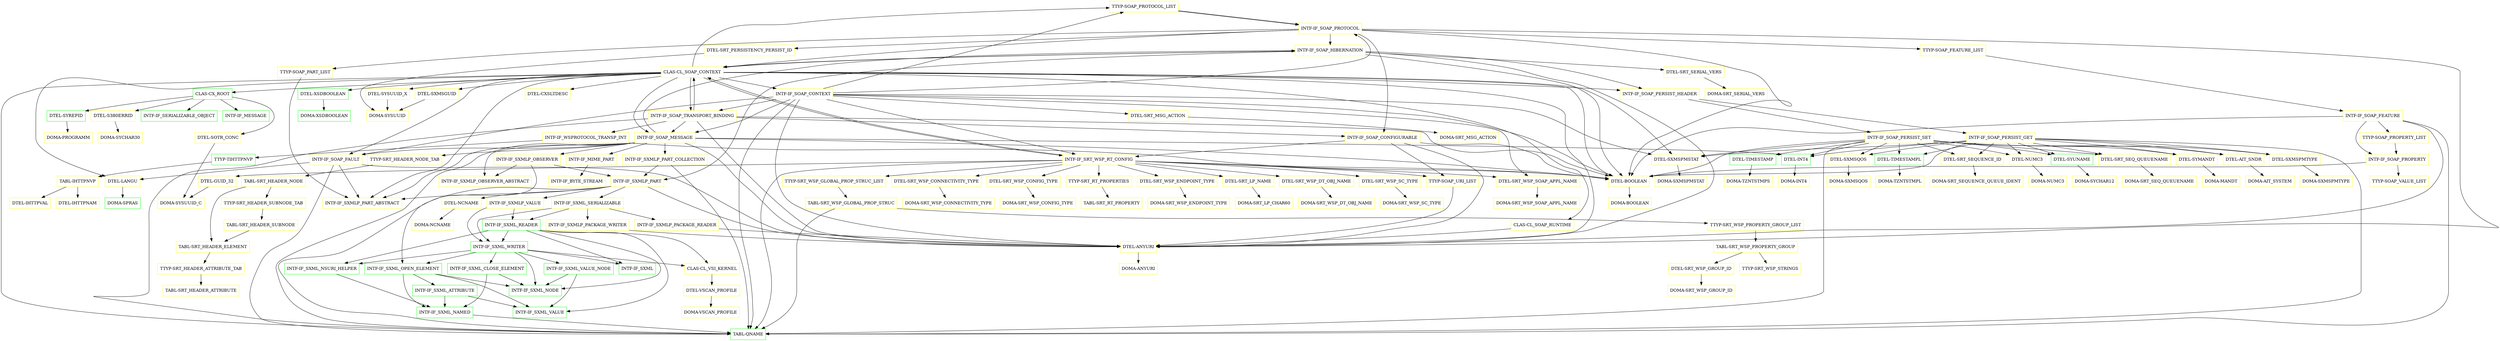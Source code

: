 digraph G {
  "TTYP-SOAP_PROTOCOL_LIST" [shape=box,color=yellow];
  "INTF-IF_SOAP_PROTOCOL" [shape=box,color=yellow,URL="./INTF_IF_SOAP_PROTOCOL.html"];
  "INTF-IF_SOAP_HIBERNATION" [shape=box,color=yellow,URL="./INTF_IF_SOAP_HIBERNATION.html"];
  "CLAS-CL_SOAP_CONTEXT" [shape=box,color=yellow,URL="./CLAS_CL_SOAP_CONTEXT.html"];
  "INTF-IF_SRT_WSP_RT_CONFIG" [shape=box,color=yellow,URL="./INTF_IF_SRT_WSP_RT_CONFIG.html"];
  "TTYP-SRT_WSP_GLOBAL_PROP_STRUC_LIST" [shape=box,color=yellow,URL="./TTYP_SRT_WSP_GLOBAL_PROP_STRUC_LIST.html"];
  "TABL-SRT_WSP_GLOBAL_PROP_STRUC" [shape=box,color=yellow,URL="./TABL_SRT_WSP_GLOBAL_PROP_STRUC.html"];
  "TTYP-SRT_WSP_PROPERTY_GROUP_LIST" [shape=box,color=yellow,URL="./TTYP_SRT_WSP_PROPERTY_GROUP_LIST.html"];
  "TABL-SRT_WSP_PROPERTY_GROUP" [shape=box,color=yellow,URL="./TABL_SRT_WSP_PROPERTY_GROUP.html"];
  "TTYP-SRT_WSP_STRINGS" [shape=box,color=yellow,URL="./TTYP_SRT_WSP_STRINGS.html"];
  "DTEL-SRT_WSP_GROUP_ID" [shape=box,color=yellow,URL="./DTEL_SRT_WSP_GROUP_ID.html"];
  "DOMA-SRT_WSP_GROUP_ID" [shape=box,color=yellow,URL="./DOMA_SRT_WSP_GROUP_ID.html"];
  "TABL-QNAME" [shape=box,color=green,URL="./TABL_QNAME.html"];
  "TTYP-SRT_RT_PROPERTIES" [shape=box,color=yellow,URL="./TTYP_SRT_RT_PROPERTIES.html"];
  "TABL-SRT_RT_PROPERTY" [shape=box,color=yellow,URL="./TABL_SRT_RT_PROPERTY.html"];
  "TTYP-SOAP_URI_LIST" [shape=box,color=yellow,URL="./TTYP_SOAP_URI_LIST.html"];
  "DTEL-ANYURI" [shape=box,color=yellow,URL="./DTEL_ANYURI.html"];
  "DOMA-ANYURI" [shape=box,color=yellow,URL="./DOMA_ANYURI.html"];
  "DTEL-BOOLEAN" [shape=box,color=yellow,URL="./DTEL_BOOLEAN.html"];
  "DOMA-BOOLEAN" [shape=box,color=yellow,URL="./DOMA_BOOLEAN.html"];
  "DTEL-SRT_WSP_ENDPOINT_TYPE" [shape=box,color=yellow,URL="./DTEL_SRT_WSP_ENDPOINT_TYPE.html"];
  "DOMA-SRT_WSP_ENDPOINT_TYPE" [shape=box,color=yellow,URL="./DOMA_SRT_WSP_ENDPOINT_TYPE.html"];
  "DTEL-SRT_WSP_SOAP_APPL_NAME" [shape=box,color=yellow,URL="./DTEL_SRT_WSP_SOAP_APPL_NAME.html"];
  "DOMA-SRT_WSP_SOAP_APPL_NAME" [shape=box,color=yellow,URL="./DOMA_SRT_WSP_SOAP_APPL_NAME.html"];
  "DTEL-SRT_LP_NAME" [shape=box,color=yellow,URL="./DTEL_SRT_LP_NAME.html"];
  "DOMA-SRT_LP_CHAR60" [shape=box,color=yellow,URL="./DOMA_SRT_LP_CHAR60.html"];
  "DTEL-SRT_WSP_DT_OBJ_NAME" [shape=box,color=yellow,URL="./DTEL_SRT_WSP_DT_OBJ_NAME.html"];
  "DOMA-SRT_WSP_DT_OBJ_NAME" [shape=box,color=yellow,URL="./DOMA_SRT_WSP_DT_OBJ_NAME.html"];
  "DTEL-GUID_32" [shape=box,color=yellow,URL="./DTEL_GUID_32.html"];
  "DOMA-SYSUUID_C" [shape=box,color=yellow,URL="./DOMA_SYSUUID_C.html"];
  "DTEL-SRT_WSP_SC_TYPE" [shape=box,color=yellow,URL="./DTEL_SRT_WSP_SC_TYPE.html"];
  "DOMA-SRT_WSP_SC_TYPE" [shape=box,color=yellow,URL="./DOMA_SRT_WSP_SC_TYPE.html"];
  "DTEL-SRT_WSP_CONNECTIVITY_TYPE" [shape=box,color=yellow,URL="./DTEL_SRT_WSP_CONNECTIVITY_TYPE.html"];
  "DOMA-SRT_WSP_CONNECTIVITY_TYPE" [shape=box,color=yellow,URL="./DOMA_SRT_WSP_CONNECTIVITY_TYPE.html"];
  "DTEL-SRT_WSP_CONFIG_TYPE" [shape=box,color=yellow,URL="./DTEL_SRT_WSP_CONFIG_TYPE.html"];
  "DOMA-SRT_WSP_CONFIG_TYPE" [shape=box,color=yellow,URL="./DOMA_SRT_WSP_CONFIG_TYPE.html"];
  "CLAS-CX_ROOT" [shape=box,color=green,URL="./CLAS_CX_ROOT.html"];
  "INTF-IF_SERIALIZABLE_OBJECT" [shape=box,color=green,URL="./INTF_IF_SERIALIZABLE_OBJECT.html"];
  "INTF-IF_MESSAGE" [shape=box,color=green,URL="./INTF_IF_MESSAGE.html"];
  "DTEL-SYREPID" [shape=box,color=green,URL="./DTEL_SYREPID.html"];
  "DOMA-PROGRAMM" [shape=box,color=yellow,URL="./DOMA_PROGRAMM.html"];
  "DTEL-S380ERRID" [shape=box,color=yellow,URL="./DTEL_S380ERRID.html"];
  "DOMA-SYCHAR30" [shape=box,color=yellow,URL="./DOMA_SYCHAR30.html"];
  "DTEL-SOTR_CONC" [shape=box,color=yellow,URL="./DTEL_SOTR_CONC.html"];
  "INTF-IF_SXMLP_PART_ABSTRACT" [shape=box,color=yellow,URL="./INTF_IF_SXMLP_PART_ABSTRACT.html"];
  "INTF-IF_SOAP_TRANSPORT_BINDING" [shape=box,color=yellow,URL="./INTF_IF_SOAP_TRANSPORT_BINDING.html"];
  "INTF-IF_WSPROTOCOL_TRANSP_INT" [shape=box,color=yellow,URL="./INTF_IF_WSPROTOCOL_TRANSP_INT.html"];
  "TTYP-TIHTTPNVP" [shape=box,color=green,URL="./TTYP_TIHTTPNVP.html"];
  "TABL-IHTTPNVP" [shape=box,color=yellow,URL="./TABL_IHTTPNVP.html"];
  "DTEL-IHTTPVAL" [shape=box,color=yellow,URL="./DTEL_IHTTPVAL.html"];
  "DTEL-IHTTPNAM" [shape=box,color=yellow,URL="./DTEL_IHTTPNAM.html"];
  "INTF-IF_SOAP_MESSAGE" [shape=box,color=yellow,URL="./INTF_IF_SOAP_MESSAGE.html"];
  "INTF-IF_SXMLP_PART_COLLECTION" [shape=box,color=yellow,URL="./INTF_IF_SXMLP_PART_COLLECTION.html"];
  "INTF-IF_SXMLP_PART" [shape=box,color=yellow,URL="./INTF_IF_SXMLP_PART.html"];
  "INTF-IF_SXML_SERIALIZABLE" [shape=box,color=yellow,URL="./INTF_IF_SXML_SERIALIZABLE.html"];
  "INTF-IF_SXMLP_PACKAGE_READER" [shape=box,color=yellow,URL="./INTF_IF_SXMLP_PACKAGE_READER.html"];
  "INTF-IF_SXML_READER" [shape=box,color=green,URL="./INTF_IF_SXML_READER.html"];
  "CLAS-CL_VSI_KERNEL" [shape=box,color=yellow,URL="./CLAS_CL_VSI_KERNEL.html"];
  "DTEL-VSCAN_PROFILE" [shape=box,color=yellow,URL="./DTEL_VSCAN_PROFILE.html"];
  "DOMA-VSCAN_PROFILE" [shape=box,color=yellow,URL="./DOMA_VSCAN_PROFILE.html"];
  "INTF-IF_SXML_WRITER" [shape=box,color=green,URL="./INTF_IF_SXML_WRITER.html"];
  "INTF-IF_SXML_NODE" [shape=box,color=green,URL="./INTF_IF_SXML_NODE.html"];
  "INTF-IF_SXML_CLOSE_ELEMENT" [shape=box,color=green,URL="./INTF_IF_SXML_CLOSE_ELEMENT.html"];
  "INTF-IF_SXML_NAMED" [shape=box,color=green,URL="./INTF_IF_SXML_NAMED.html"];
  "INTF-IF_SXML_VALUE_NODE" [shape=box,color=green,URL="./INTF_IF_SXML_VALUE_NODE.html"];
  "INTF-IF_SXML_VALUE" [shape=box,color=green,URL="./INTF_IF_SXML_VALUE.html"];
  "INTF-IF_SXML_OPEN_ELEMENT" [shape=box,color=green,URL="./INTF_IF_SXML_OPEN_ELEMENT.html"];
  "INTF-IF_SXML_ATTRIBUTE" [shape=box,color=green,URL="./INTF_IF_SXML_ATTRIBUTE.html"];
  "INTF-IF_SXML_NSURI_HELPER" [shape=box,color=green,URL="./INTF_IF_SXML_NSURI_HELPER.html"];
  "INTF-IF_SXML" [shape=box,color=green,URL="./INTF_IF_SXML.html"];
  "INTF-IF_SXMLP_PACKAGE_WRITER" [shape=box,color=yellow,URL="./INTF_IF_SXMLP_PACKAGE_WRITER.html"];
  "INTF-IF_SXMLP_VALUE" [shape=box,color=yellow,URL="./INTF_IF_SXMLP_VALUE.html"];
  "DTEL-NCNAME" [shape=box,color=yellow,URL="./DTEL_NCNAME.html"];
  "DOMA-NCNAME" [shape=box,color=yellow,URL="./DOMA_NCNAME.html"];
  "INTF-IF_SXMLP_OBSERVER_ABSTRACT" [shape=box,color=yellow,URL="./INTF_IF_SXMLP_OBSERVER_ABSTRACT.html"];
  "INTF-IF_SOAP_FAULT" [shape=box,color=yellow,URL="./INTF_IF_SOAP_FAULT.html"];
  "DTEL-LANGU" [shape=box,color=yellow,URL="./DTEL_LANGU.html"];
  "DOMA-SPRAS" [shape=box,color=green,URL="./DOMA_SPRAS.html"];
  "INTF-IF_MIME_PART" [shape=box,color=yellow,URL="./INTF_IF_MIME_PART.html"];
  "INTF-IF_BYTE_STREAM" [shape=box,color=yellow,URL="./INTF_IF_BYTE_STREAM.html"];
  "INTF-IF_SXMLP_OBSERVER" [shape=box,color=yellow,URL="./INTF_IF_SXMLP_OBSERVER.html"];
  "DTEL-INT4" [shape=box,color=green,URL="./DTEL_INT4.html"];
  "DOMA-INT4" [shape=box,color=yellow,URL="./DOMA_INT4.html"];
  "TTYP-SRT_HEADER_NODE_TAB" [shape=box,color=yellow,URL="./TTYP_SRT_HEADER_NODE_TAB.html"];
  "TABL-SRT_HEADER_NODE" [shape=box,color=yellow,URL="./TABL_SRT_HEADER_NODE.html"];
  "TTYP-SRT_HEADER_SUBNODE_TAB" [shape=box,color=yellow,URL="./TTYP_SRT_HEADER_SUBNODE_TAB.html"];
  "TABL-SRT_HEADER_SUBNODE" [shape=box,color=yellow,URL="./TABL_SRT_HEADER_SUBNODE.html"];
  "TABL-SRT_HEADER_ELEMENT" [shape=box,color=yellow,URL="./TABL_SRT_HEADER_ELEMENT.html"];
  "TTYP-SRT_HEADER_ATTRIBUTE_TAB" [shape=box,color=yellow,URL="./TTYP_SRT_HEADER_ATTRIBUTE_TAB.html"];
  "TABL-SRT_HEADER_ATTRIBUTE" [shape=box,color=yellow,URL="./TABL_SRT_HEADER_ATTRIBUTE.html"];
  "INTF-IF_SOAP_CONFIGURABLE" [shape=box,color=yellow,URL="./INTF_IF_SOAP_CONFIGURABLE.html"];
  "INTF-IF_SOAP_PERSIST_HEADER" [shape=box,color=yellow,URL="./INTF_IF_SOAP_PERSIST_HEADER.html"];
  "INTF-IF_SOAP_PERSIST_SET" [shape=box,color=yellow,URL="./INTF_IF_SOAP_PERSIST_SET.html"];
  "DTEL-NUMC3" [shape=box,color=yellow,URL="./DTEL_NUMC3.html"];
  "DOMA-NUMC3" [shape=box,color=yellow,URL="./DOMA_NUMC3.html"];
  "DTEL-TIMESTAMP" [shape=box,color=green,URL="./DTEL_TIMESTAMP.html"];
  "DOMA-TZNTSTMPS" [shape=box,color=yellow,URL="./DOMA_TZNTSTMPS.html"];
  "DTEL-SRT_SEQUENCE_ID" [shape=box,color=yellow,URL="./DTEL_SRT_SEQUENCE_ID.html"];
  "DOMA-SRT_SEQUENCE_QUEUE_IDENT" [shape=box,color=yellow,URL="./DOMA_SRT_SEQUENCE_QUEUE_IDENT.html"];
  "DTEL-SYUNAME" [shape=box,color=green,URL="./DTEL_SYUNAME.html"];
  "DOMA-SYCHAR12" [shape=box,color=yellow,URL="./DOMA_SYCHAR12.html"];
  "DTEL-SRT_SEQ_QUEUENAME" [shape=box,color=yellow,URL="./DTEL_SRT_SEQ_QUEUENAME.html"];
  "DOMA-SRT_SEQ_QUEUENAME" [shape=box,color=yellow,URL="./DOMA_SRT_SEQ_QUEUENAME.html"];
  "DTEL-SYMANDT" [shape=box,color=yellow,URL="./DTEL_SYMANDT.html"];
  "DOMA-MANDT" [shape=box,color=yellow,URL="./DOMA_MANDT.html"];
  "DTEL-AIT_SNDR" [shape=box,color=yellow,URL="./DTEL_AIT_SNDR.html"];
  "DOMA-AIT_SYSTEM" [shape=box,color=yellow,URL="./DOMA_AIT_SYSTEM.html"];
  "DTEL-SXMSQOS" [shape=box,color=yellow,URL="./DTEL_SXMSQOS.html"];
  "DOMA-SXMSQOS" [shape=box,color=yellow,URL="./DOMA_SXMSQOS.html"];
  "DTEL-SXMSPMTYPE" [shape=box,color=yellow,URL="./DTEL_SXMSPMTYPE.html"];
  "DOMA-SXMSPMTYPE" [shape=box,color=yellow,URL="./DOMA_SXMSPMTYPE.html"];
  "DTEL-SXMSPMSTAT" [shape=box,color=yellow,URL="./DTEL_SXMSPMSTAT.html"];
  "DOMA-SXMSPMSTAT" [shape=box,color=yellow,URL="./DOMA_SXMSPMSTAT.html"];
  "DTEL-TIMESTAMPL" [shape=box,color=green,URL="./DTEL_TIMESTAMPL.html"];
  "DOMA-TZNTSTMPL" [shape=box,color=yellow,URL="./DOMA_TZNTSTMPL.html"];
  "INTF-IF_SOAP_PERSIST_GET" [shape=box,color=yellow,URL="./INTF_IF_SOAP_PERSIST_GET.html"];
  "INTF-IF_SOAP_CONTEXT" [shape=box,color=yellow,URL="./INTF_IF_SOAP_CONTEXT.html"];
  "TTYP-SOAP_PROTOCOL_LIST" [shape=box,color=yellow,URL="./TTYP_SOAP_PROTOCOL_LIST.html"];
  "DTEL-SRT_MSG_ACTION" [shape=box,color=yellow,URL="./DTEL_SRT_MSG_ACTION.html"];
  "DOMA-SRT_MSG_ACTION" [shape=box,color=yellow,URL="./DOMA_SRT_MSG_ACTION.html"];
  "CLAS-CL_SOAP_RUNTIME" [shape=box,color=yellow,URL="./CLAS_CL_SOAP_RUNTIME.html"];
  "DTEL-XSDBOOLEAN" [shape=box,color=green,URL="./DTEL_XSDBOOLEAN.html"];
  "DOMA-XSDBOOLEAN" [shape=box,color=green,URL="./DOMA_XSDBOOLEAN.html"];
  "DTEL-SXMSGUID" [shape=box,color=yellow,URL="./DTEL_SXMSGUID.html"];
  "DOMA-SYSUUID" [shape=box,color=yellow,URL="./DOMA_SYSUUID.html"];
  "DTEL-SYSUUID_X" [shape=box,color=yellow,URL="./DTEL_SYSUUID_X.html"];
  "DTEL-CXSLTDESC" [shape=box,color=yellow,URL="./DTEL_CXSLTDESC.html"];
  "DTEL-SRT_SERIAL_VERS" [shape=box,color=yellow,URL="./DTEL_SRT_SERIAL_VERS.html"];
  "DOMA-SRT_SERIAL_VERS" [shape=box,color=yellow,URL="./DOMA_SRT_SERIAL_VERS.html"];
  "DTEL-SRT_PERSISTENCY_PERSIST_ID" [shape=box,color=yellow,URL="./DTEL_SRT_PERSISTENCY_PERSIST_ID.html"];
  "TTYP-SOAP_PART_LIST" [shape=box,color=yellow,URL="./TTYP_SOAP_PART_LIST.html"];
  "TTYP-SOAP_FEATURE_LIST" [shape=box,color=yellow,URL="./TTYP_SOAP_FEATURE_LIST.html"];
  "INTF-IF_SOAP_FEATURE" [shape=box,color=yellow,URL="./INTF_IF_SOAP_FEATURE.html"];
  "INTF-IF_SOAP_PROPERTY" [shape=box,color=yellow,URL="./INTF_IF_SOAP_PROPERTY.html"];
  "TTYP-SOAP_VALUE_LIST" [shape=box,color=yellow,URL="./TTYP_SOAP_VALUE_LIST.html"];
  "TTYP-SOAP_PROPERTY_LIST" [shape=box,color=yellow,URL="./TTYP_SOAP_PROPERTY_LIST.html"];
  "TTYP-SOAP_PROTOCOL_LIST" -> "INTF-IF_SOAP_PROTOCOL";
  "INTF-IF_SOAP_PROTOCOL" -> "DTEL-ANYURI";
  "INTF-IF_SOAP_PROTOCOL" -> "TTYP-SOAP_FEATURE_LIST";
  "INTF-IF_SOAP_PROTOCOL" -> "TTYP-SOAP_PART_LIST";
  "INTF-IF_SOAP_PROTOCOL" -> "DTEL-BOOLEAN";
  "INTF-IF_SOAP_PROTOCOL" -> "DTEL-SRT_PERSISTENCY_PERSIST_ID";
  "INTF-IF_SOAP_PROTOCOL" -> "INTF-IF_SOAP_CONFIGURABLE";
  "INTF-IF_SOAP_PROTOCOL" -> "CLAS-CL_SOAP_CONTEXT";
  "INTF-IF_SOAP_PROTOCOL" -> "INTF-IF_SOAP_HIBERNATION";
  "INTF-IF_SOAP_HIBERNATION" -> "DTEL-ANYURI";
  "INTF-IF_SOAP_HIBERNATION" -> "DTEL-SRT_SERIAL_VERS";
  "INTF-IF_SOAP_HIBERNATION" -> "DTEL-BOOLEAN";
  "INTF-IF_SOAP_HIBERNATION" -> "INTF-IF_SXMLP_PART";
  "INTF-IF_SOAP_HIBERNATION" -> "INTF-IF_SOAP_PERSIST_HEADER";
  "INTF-IF_SOAP_HIBERNATION" -> "CLAS-CL_SOAP_CONTEXT";
  "CLAS-CL_SOAP_CONTEXT" -> "DTEL-CXSLTDESC";
  "CLAS-CL_SOAP_CONTEXT" -> "DTEL-BOOLEAN";
  "CLAS-CL_SOAP_CONTEXT" -> "TTYP-SOAP_PROTOCOL_LIST";
  "CLAS-CL_SOAP_CONTEXT" -> "DTEL-SYSUUID_X";
  "CLAS-CL_SOAP_CONTEXT" -> "DTEL-SXMSGUID";
  "CLAS-CL_SOAP_CONTEXT" -> "TABL-QNAME";
  "CLAS-CL_SOAP_CONTEXT" -> "DTEL-XSDBOOLEAN";
  "CLAS-CL_SOAP_CONTEXT" -> "DTEL-SXMSPMSTAT";
  "CLAS-CL_SOAP_CONTEXT" -> "DTEL-ANYURI";
  "CLAS-CL_SOAP_CONTEXT" -> "DTEL-LANGU";
  "CLAS-CL_SOAP_CONTEXT" -> "CLAS-CL_SOAP_RUNTIME";
  "CLAS-CL_SOAP_CONTEXT" -> "INTF-IF_SOAP_CONTEXT";
  "CLAS-CL_SOAP_CONTEXT" -> "INTF-IF_SOAP_HIBERNATION";
  "CLAS-CL_SOAP_CONTEXT" -> "INTF-IF_SOAP_FAULT";
  "CLAS-CL_SOAP_CONTEXT" -> "INTF-IF_SOAP_PERSIST_HEADER";
  "CLAS-CL_SOAP_CONTEXT" -> "INTF-IF_SOAP_MESSAGE";
  "CLAS-CL_SOAP_CONTEXT" -> "INTF-IF_SOAP_TRANSPORT_BINDING";
  "CLAS-CL_SOAP_CONTEXT" -> "INTF-IF_SXMLP_PART_ABSTRACT";
  "CLAS-CL_SOAP_CONTEXT" -> "CLAS-CX_ROOT";
  "CLAS-CL_SOAP_CONTEXT" -> "INTF-IF_SRT_WSP_RT_CONFIG";
  "INTF-IF_SRT_WSP_RT_CONFIG" -> "DTEL-SRT_WSP_CONFIG_TYPE";
  "INTF-IF_SRT_WSP_RT_CONFIG" -> "DTEL-SRT_WSP_CONNECTIVITY_TYPE";
  "INTF-IF_SRT_WSP_RT_CONFIG" -> "DTEL-SRT_WSP_SC_TYPE";
  "INTF-IF_SRT_WSP_RT_CONFIG" -> "DTEL-GUID_32";
  "INTF-IF_SRT_WSP_RT_CONFIG" -> "DTEL-SRT_WSP_DT_OBJ_NAME";
  "INTF-IF_SRT_WSP_RT_CONFIG" -> "TABL-QNAME";
  "INTF-IF_SRT_WSP_RT_CONFIG" -> "DTEL-SRT_LP_NAME";
  "INTF-IF_SRT_WSP_RT_CONFIG" -> "DTEL-SRT_WSP_SOAP_APPL_NAME";
  "INTF-IF_SRT_WSP_RT_CONFIG" -> "DTEL-SRT_WSP_ENDPOINT_TYPE";
  "INTF-IF_SRT_WSP_RT_CONFIG" -> "DTEL-BOOLEAN";
  "INTF-IF_SRT_WSP_RT_CONFIG" -> "TTYP-SOAP_URI_LIST";
  "INTF-IF_SRT_WSP_RT_CONFIG" -> "TTYP-SRT_RT_PROPERTIES";
  "INTF-IF_SRT_WSP_RT_CONFIG" -> "TTYP-SRT_WSP_GLOBAL_PROP_STRUC_LIST";
  "INTF-IF_SRT_WSP_RT_CONFIG" -> "CLAS-CL_SOAP_CONTEXT";
  "TTYP-SRT_WSP_GLOBAL_PROP_STRUC_LIST" -> "TABL-SRT_WSP_GLOBAL_PROP_STRUC";
  "TABL-SRT_WSP_GLOBAL_PROP_STRUC" -> "TABL-QNAME";
  "TABL-SRT_WSP_GLOBAL_PROP_STRUC" -> "TTYP-SRT_WSP_PROPERTY_GROUP_LIST";
  "TTYP-SRT_WSP_PROPERTY_GROUP_LIST" -> "TABL-SRT_WSP_PROPERTY_GROUP";
  "TABL-SRT_WSP_PROPERTY_GROUP" -> "DTEL-SRT_WSP_GROUP_ID";
  "TABL-SRT_WSP_PROPERTY_GROUP" -> "TTYP-SRT_WSP_STRINGS";
  "DTEL-SRT_WSP_GROUP_ID" -> "DOMA-SRT_WSP_GROUP_ID";
  "TTYP-SRT_RT_PROPERTIES" -> "TABL-SRT_RT_PROPERTY";
  "TTYP-SOAP_URI_LIST" -> "DTEL-ANYURI";
  "DTEL-ANYURI" -> "DOMA-ANYURI";
  "DTEL-BOOLEAN" -> "DOMA-BOOLEAN";
  "DTEL-SRT_WSP_ENDPOINT_TYPE" -> "DOMA-SRT_WSP_ENDPOINT_TYPE";
  "DTEL-SRT_WSP_SOAP_APPL_NAME" -> "DOMA-SRT_WSP_SOAP_APPL_NAME";
  "DTEL-SRT_LP_NAME" -> "DOMA-SRT_LP_CHAR60";
  "DTEL-SRT_WSP_DT_OBJ_NAME" -> "DOMA-SRT_WSP_DT_OBJ_NAME";
  "DTEL-GUID_32" -> "DOMA-SYSUUID_C";
  "DTEL-SRT_WSP_SC_TYPE" -> "DOMA-SRT_WSP_SC_TYPE";
  "DTEL-SRT_WSP_CONNECTIVITY_TYPE" -> "DOMA-SRT_WSP_CONNECTIVITY_TYPE";
  "DTEL-SRT_WSP_CONFIG_TYPE" -> "DOMA-SRT_WSP_CONFIG_TYPE";
  "CLAS-CX_ROOT" -> "DTEL-SOTR_CONC";
  "CLAS-CX_ROOT" -> "DTEL-S380ERRID";
  "CLAS-CX_ROOT" -> "DTEL-SYREPID";
  "CLAS-CX_ROOT" -> "INTF-IF_MESSAGE";
  "CLAS-CX_ROOT" -> "INTF-IF_SERIALIZABLE_OBJECT";
  "DTEL-SYREPID" -> "DOMA-PROGRAMM";
  "DTEL-S380ERRID" -> "DOMA-SYCHAR30";
  "DTEL-SOTR_CONC" -> "DOMA-SYSUUID_C";
  "INTF-IF_SOAP_TRANSPORT_BINDING" -> "DTEL-ANYURI";
  "INTF-IF_SOAP_TRANSPORT_BINDING" -> "DTEL-BOOLEAN";
  "INTF-IF_SOAP_TRANSPORT_BINDING" -> "TABL-QNAME";
  "INTF-IF_SOAP_TRANSPORT_BINDING" -> "INTF-IF_SOAP_CONFIGURABLE";
  "INTF-IF_SOAP_TRANSPORT_BINDING" -> "CLAS-CL_SOAP_CONTEXT";
  "INTF-IF_SOAP_TRANSPORT_BINDING" -> "INTF-IF_SOAP_MESSAGE";
  "INTF-IF_SOAP_TRANSPORT_BINDING" -> "INTF-IF_WSPROTOCOL_TRANSP_INT";
  "INTF-IF_WSPROTOCOL_TRANSP_INT" -> "DTEL-BOOLEAN";
  "INTF-IF_WSPROTOCOL_TRANSP_INT" -> "TTYP-TIHTTPNVP";
  "TTYP-TIHTTPNVP" -> "TABL-IHTTPNVP";
  "TABL-IHTTPNVP" -> "DTEL-IHTTPNAM";
  "TABL-IHTTPNVP" -> "DTEL-IHTTPVAL";
  "INTF-IF_SOAP_MESSAGE" -> "DTEL-BOOLEAN";
  "INTF-IF_SOAP_MESSAGE" -> "TABL-QNAME";
  "INTF-IF_SOAP_MESSAGE" -> "DTEL-ANYURI";
  "INTF-IF_SOAP_MESSAGE" -> "TTYP-SRT_HEADER_NODE_TAB";
  "INTF-IF_SOAP_MESSAGE" -> "DTEL-INT4";
  "INTF-IF_SOAP_MESSAGE" -> "INTF-IF_SXMLP_OBSERVER";
  "INTF-IF_SOAP_MESSAGE" -> "INTF-IF_MIME_PART";
  "INTF-IF_SOAP_MESSAGE" -> "INTF-IF_SOAP_FAULT";
  "INTF-IF_SOAP_MESSAGE" -> "INTF-IF_SXMLP_PART_ABSTRACT";
  "INTF-IF_SOAP_MESSAGE" -> "INTF-IF_SXMLP_OBSERVER_ABSTRACT";
  "INTF-IF_SOAP_MESSAGE" -> "INTF-IF_SXMLP_PART_COLLECTION";
  "INTF-IF_SOAP_MESSAGE" -> "INTF-IF_SOAP_HIBERNATION";
  "INTF-IF_SXMLP_PART_COLLECTION" -> "TABL-QNAME";
  "INTF-IF_SXMLP_PART_COLLECTION" -> "INTF-IF_SXMLP_PART";
  "INTF-IF_SXMLP_PART" -> "DTEL-ANYURI";
  "INTF-IF_SXMLP_PART" -> "TABL-QNAME";
  "INTF-IF_SXMLP_PART" -> "DTEL-NCNAME";
  "INTF-IF_SXMLP_PART" -> "INTF-IF_SXMLP_VALUE";
  "INTF-IF_SXMLP_PART" -> "INTF-IF_SXML_SERIALIZABLE";
  "INTF-IF_SXMLP_PART" -> "INTF-IF_SXMLP_PART_ABSTRACT";
  "INTF-IF_SXML_SERIALIZABLE" -> "INTF-IF_SXML_WRITER";
  "INTF-IF_SXML_SERIALIZABLE" -> "INTF-IF_SXMLP_PACKAGE_WRITER";
  "INTF-IF_SXML_SERIALIZABLE" -> "INTF-IF_SXML_READER";
  "INTF-IF_SXML_SERIALIZABLE" -> "INTF-IF_SXMLP_PACKAGE_READER";
  "INTF-IF_SXMLP_PACKAGE_READER" -> "DTEL-ANYURI";
  "INTF-IF_SXML_READER" -> "INTF-IF_SXML_NODE";
  "INTF-IF_SXML_READER" -> "INTF-IF_SXML_VALUE";
  "INTF-IF_SXML_READER" -> "INTF-IF_SXML";
  "INTF-IF_SXML_READER" -> "INTF-IF_SXML_NSURI_HELPER";
  "INTF-IF_SXML_READER" -> "INTF-IF_SXML_WRITER";
  "INTF-IF_SXML_READER" -> "CLAS-CL_VSI_KERNEL";
  "CLAS-CL_VSI_KERNEL" -> "DTEL-VSCAN_PROFILE";
  "DTEL-VSCAN_PROFILE" -> "DOMA-VSCAN_PROFILE";
  "INTF-IF_SXML_WRITER" -> "INTF-IF_SXML";
  "INTF-IF_SXML_WRITER" -> "INTF-IF_SXML_NSURI_HELPER";
  "INTF-IF_SXML_WRITER" -> "INTF-IF_SXML_OPEN_ELEMENT";
  "INTF-IF_SXML_WRITER" -> "INTF-IF_SXML_VALUE_NODE";
  "INTF-IF_SXML_WRITER" -> "INTF-IF_SXML_CLOSE_ELEMENT";
  "INTF-IF_SXML_WRITER" -> "INTF-IF_SXML_NODE";
  "INTF-IF_SXML_WRITER" -> "CLAS-CL_VSI_KERNEL";
  "INTF-IF_SXML_CLOSE_ELEMENT" -> "INTF-IF_SXML_NAMED";
  "INTF-IF_SXML_CLOSE_ELEMENT" -> "INTF-IF_SXML_NODE";
  "INTF-IF_SXML_NAMED" -> "TABL-QNAME";
  "INTF-IF_SXML_VALUE_NODE" -> "INTF-IF_SXML_NODE";
  "INTF-IF_SXML_VALUE_NODE" -> "INTF-IF_SXML_VALUE";
  "INTF-IF_SXML_OPEN_ELEMENT" -> "INTF-IF_SXML_NAMED";
  "INTF-IF_SXML_OPEN_ELEMENT" -> "INTF-IF_SXML_NODE";
  "INTF-IF_SXML_OPEN_ELEMENT" -> "INTF-IF_SXML_ATTRIBUTE";
  "INTF-IF_SXML_OPEN_ELEMENT" -> "INTF-IF_SXML_VALUE";
  "INTF-IF_SXML_ATTRIBUTE" -> "INTF-IF_SXML_NAMED";
  "INTF-IF_SXML_ATTRIBUTE" -> "INTF-IF_SXML_VALUE";
  "INTF-IF_SXML_NSURI_HELPER" -> "INTF-IF_SXML_NAMED";
  "INTF-IF_SXMLP_PACKAGE_WRITER" -> "DTEL-ANYURI";
  "INTF-IF_SXMLP_VALUE" -> "INTF-IF_SXML_WRITER";
  "INTF-IF_SXMLP_VALUE" -> "INTF-IF_SXML_READER";
  "DTEL-NCNAME" -> "DOMA-NCNAME";
  "INTF-IF_SOAP_FAULT" -> "DTEL-ANYURI";
  "INTF-IF_SOAP_FAULT" -> "TABL-QNAME";
  "INTF-IF_SOAP_FAULT" -> "DTEL-LANGU";
  "INTF-IF_SOAP_FAULT" -> "INTF-IF_SXMLP_PART_ABSTRACT";
  "DTEL-LANGU" -> "DOMA-SPRAS";
  "INTF-IF_MIME_PART" -> "INTF-IF_BYTE_STREAM";
  "INTF-IF_SXMLP_OBSERVER" -> "INTF-IF_SXML_OPEN_ELEMENT";
  "INTF-IF_SXMLP_OBSERVER" -> "INTF-IF_SXMLP_PART";
  "INTF-IF_SXMLP_OBSERVER" -> "INTF-IF_SXMLP_OBSERVER_ABSTRACT";
  "DTEL-INT4" -> "DOMA-INT4";
  "TTYP-SRT_HEADER_NODE_TAB" -> "TABL-SRT_HEADER_NODE";
  "TABL-SRT_HEADER_NODE" -> "TABL-SRT_HEADER_ELEMENT";
  "TABL-SRT_HEADER_NODE" -> "TTYP-SRT_HEADER_SUBNODE_TAB";
  "TTYP-SRT_HEADER_SUBNODE_TAB" -> "TABL-SRT_HEADER_SUBNODE";
  "TABL-SRT_HEADER_SUBNODE" -> "TABL-SRT_HEADER_ELEMENT";
  "TABL-SRT_HEADER_ELEMENT" -> "TTYP-SRT_HEADER_ATTRIBUTE_TAB";
  "TTYP-SRT_HEADER_ATTRIBUTE_TAB" -> "TABL-SRT_HEADER_ATTRIBUTE";
  "INTF-IF_SOAP_CONFIGURABLE" -> "TTYP-SOAP_URI_LIST";
  "INTF-IF_SOAP_CONFIGURABLE" -> "DTEL-ANYURI";
  "INTF-IF_SOAP_CONFIGURABLE" -> "DTEL-BOOLEAN";
  "INTF-IF_SOAP_CONFIGURABLE" -> "INTF-IF_SRT_WSP_RT_CONFIG";
  "INTF-IF_SOAP_PERSIST_HEADER" -> "INTF-IF_SOAP_PERSIST_GET";
  "INTF-IF_SOAP_PERSIST_HEADER" -> "INTF-IF_SOAP_PERSIST_SET";
  "INTF-IF_SOAP_PERSIST_SET" -> "DTEL-TIMESTAMPL";
  "INTF-IF_SOAP_PERSIST_SET" -> "DTEL-SXMSPMSTAT";
  "INTF-IF_SOAP_PERSIST_SET" -> "DTEL-BOOLEAN";
  "INTF-IF_SOAP_PERSIST_SET" -> "DTEL-SXMSPMTYPE";
  "INTF-IF_SOAP_PERSIST_SET" -> "TABL-QNAME";
  "INTF-IF_SOAP_PERSIST_SET" -> "DTEL-SXMSQOS";
  "INTF-IF_SOAP_PERSIST_SET" -> "DTEL-AIT_SNDR";
  "INTF-IF_SOAP_PERSIST_SET" -> "DTEL-SYMANDT";
  "INTF-IF_SOAP_PERSIST_SET" -> "DTEL-SRT_SEQ_QUEUENAME";
  "INTF-IF_SOAP_PERSIST_SET" -> "DTEL-SYUNAME";
  "INTF-IF_SOAP_PERSIST_SET" -> "DTEL-SRT_SEQUENCE_ID";
  "INTF-IF_SOAP_PERSIST_SET" -> "DTEL-TIMESTAMP";
  "INTF-IF_SOAP_PERSIST_SET" -> "DTEL-NUMC3";
  "INTF-IF_SOAP_PERSIST_SET" -> "DTEL-INT4";
  "DTEL-NUMC3" -> "DOMA-NUMC3";
  "DTEL-TIMESTAMP" -> "DOMA-TZNTSTMPS";
  "DTEL-SRT_SEQUENCE_ID" -> "DOMA-SRT_SEQUENCE_QUEUE_IDENT";
  "DTEL-SYUNAME" -> "DOMA-SYCHAR12";
  "DTEL-SRT_SEQ_QUEUENAME" -> "DOMA-SRT_SEQ_QUEUENAME";
  "DTEL-SYMANDT" -> "DOMA-MANDT";
  "DTEL-AIT_SNDR" -> "DOMA-AIT_SYSTEM";
  "DTEL-SXMSQOS" -> "DOMA-SXMSQOS";
  "DTEL-SXMSPMTYPE" -> "DOMA-SXMSPMTYPE";
  "DTEL-SXMSPMSTAT" -> "DOMA-SXMSPMSTAT";
  "DTEL-TIMESTAMPL" -> "DOMA-TZNTSTMPL";
  "INTF-IF_SOAP_PERSIST_GET" -> "TABL-QNAME";
  "INTF-IF_SOAP_PERSIST_GET" -> "DTEL-SRT_SEQ_QUEUENAME";
  "INTF-IF_SOAP_PERSIST_GET" -> "DTEL-SRT_SEQUENCE_ID";
  "INTF-IF_SOAP_PERSIST_GET" -> "DTEL-AIT_SNDR";
  "INTF-IF_SOAP_PERSIST_GET" -> "DTEL-SXMSPMSTAT";
  "INTF-IF_SOAP_PERSIST_GET" -> "DTEL-BOOLEAN";
  "INTF-IF_SOAP_PERSIST_GET" -> "DTEL-SXMSPMTYPE";
  "INTF-IF_SOAP_PERSIST_GET" -> "DTEL-SXMSQOS";
  "INTF-IF_SOAP_PERSIST_GET" -> "DTEL-SYMANDT";
  "INTF-IF_SOAP_PERSIST_GET" -> "DTEL-SYUNAME";
  "INTF-IF_SOAP_PERSIST_GET" -> "DTEL-TIMESTAMPL";
  "INTF-IF_SOAP_PERSIST_GET" -> "DTEL-NUMC3";
  "INTF-IF_SOAP_PERSIST_GET" -> "DTEL-INT4";
  "INTF-IF_SOAP_CONTEXT" -> "DTEL-SXMSPMSTAT";
  "INTF-IF_SOAP_CONTEXT" -> "DTEL-SRT_MSG_ACTION";
  "INTF-IF_SOAP_CONTEXT" -> "TABL-QNAME";
  "INTF-IF_SOAP_CONTEXT" -> "DTEL-BOOLEAN";
  "INTF-IF_SOAP_CONTEXT" -> "TTYP-SOAP_PROTOCOL_LIST";
  "INTF-IF_SOAP_CONTEXT" -> "DTEL-ANYURI";
  "INTF-IF_SOAP_CONTEXT" -> "DTEL-SRT_WSP_SOAP_APPL_NAME";
  "INTF-IF_SOAP_CONTEXT" -> "INTF-IF_SRT_WSP_RT_CONFIG";
  "INTF-IF_SOAP_CONTEXT" -> "INTF-IF_SOAP_FAULT";
  "INTF-IF_SOAP_CONTEXT" -> "INTF-IF_SOAP_PROTOCOL";
  "INTF-IF_SOAP_CONTEXT" -> "INTF-IF_SOAP_MESSAGE";
  "INTF-IF_SOAP_CONTEXT" -> "INTF-IF_SOAP_TRANSPORT_BINDING";
  "TTYP-SOAP_PROTOCOL_LIST" -> "INTF-IF_SOAP_PROTOCOL";
  "DTEL-SRT_MSG_ACTION" -> "DOMA-SRT_MSG_ACTION";
  "CLAS-CL_SOAP_RUNTIME" -> "DTEL-ANYURI";
  "DTEL-XSDBOOLEAN" -> "DOMA-XSDBOOLEAN";
  "DTEL-SXMSGUID" -> "DOMA-SYSUUID";
  "DTEL-SYSUUID_X" -> "DOMA-SYSUUID";
  "DTEL-SRT_SERIAL_VERS" -> "DOMA-SRT_SERIAL_VERS";
  "DTEL-SRT_PERSISTENCY_PERSIST_ID" -> "DOMA-SYSUUID";
  "TTYP-SOAP_PART_LIST" -> "INTF-IF_SXMLP_PART_ABSTRACT";
  "TTYP-SOAP_FEATURE_LIST" -> "INTF-IF_SOAP_FEATURE";
  "INTF-IF_SOAP_FEATURE" -> "DTEL-ANYURI";
  "INTF-IF_SOAP_FEATURE" -> "TABL-QNAME";
  "INTF-IF_SOAP_FEATURE" -> "DTEL-BOOLEAN";
  "INTF-IF_SOAP_FEATURE" -> "TTYP-SOAP_PROPERTY_LIST";
  "INTF-IF_SOAP_FEATURE" -> "INTF-IF_SOAP_PROPERTY";
  "INTF-IF_SOAP_PROPERTY" -> "DTEL-BOOLEAN";
  "INTF-IF_SOAP_PROPERTY" -> "TTYP-SOAP_VALUE_LIST";
  "TTYP-SOAP_PROPERTY_LIST" -> "INTF-IF_SOAP_PROPERTY";
}
